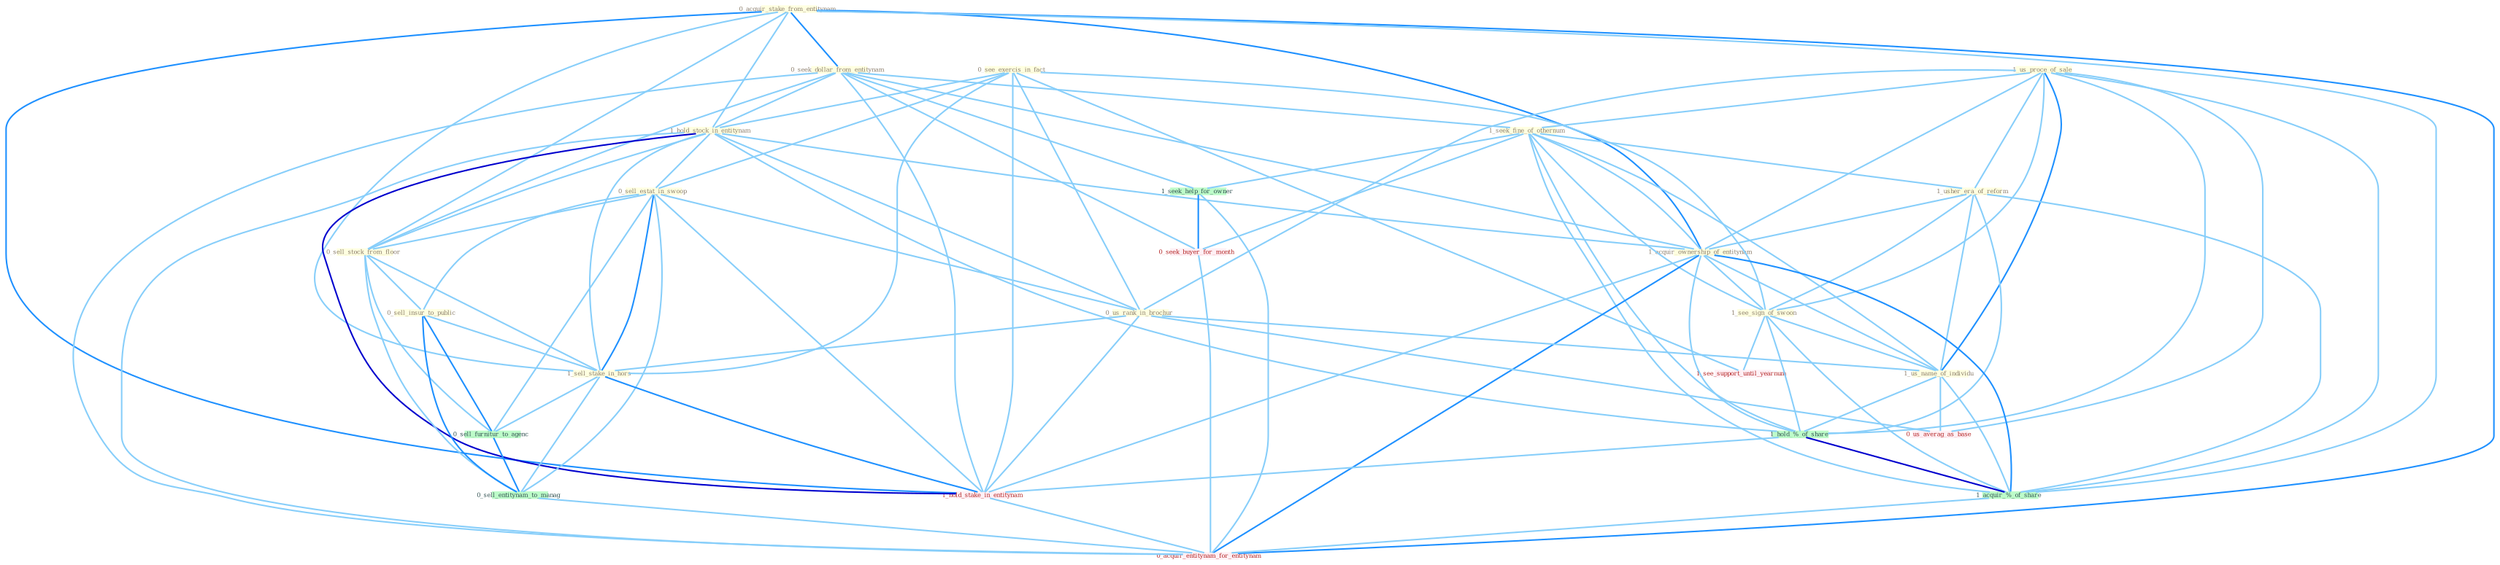 Graph G{ 
    node
    [shape=polygon,style=filled,width=.5,height=.06,color="#BDFCC9",fixedsize=true,fontsize=4,
    fontcolor="#2f4f4f"];
    {node
    [color="#ffffe0", fontcolor="#8b7d6b"] "0_acquir_stake_from_entitynam " "0_see_exercis_in_fact " "0_seek_dollar_from_entitynam " "1_hold_stock_in_entitynam " "1_us_proce_of_sale " "0_sell_estat_in_swoop " "1_seek_fine_of_othernum " "1_usher_era_of_reform " "1_acquir_ownership_of_entitynam " "0_sell_stock_from_floor " "0_us_rank_in_brochur " "1_see_sign_of_swoon " "0_sell_insur_to_public " "1_us_name_of_individu " "1_sell_stake_in_hors "}
{node [color="#fff0f5", fontcolor="#b22222"] "1_hold_stake_in_entitynam " "0_seek_buyer_for_month " "1_see_support_until_yearnum " "0_us_averag_as_base " "0_acquir_entitynam_for_entitynam "}
edge [color="#B0E2FF"];

	"0_acquir_stake_from_entitynam " -- "0_seek_dollar_from_entitynam " [w="2", color="#1e90ff" , len=0.8];
	"0_acquir_stake_from_entitynam " -- "1_hold_stock_in_entitynam " [w="1", color="#87cefa" ];
	"0_acquir_stake_from_entitynam " -- "1_acquir_ownership_of_entitynam " [w="2", color="#1e90ff" , len=0.8];
	"0_acquir_stake_from_entitynam " -- "0_sell_stock_from_floor " [w="1", color="#87cefa" ];
	"0_acquir_stake_from_entitynam " -- "1_sell_stake_in_hors " [w="1", color="#87cefa" ];
	"0_acquir_stake_from_entitynam " -- "1_hold_stake_in_entitynam " [w="2", color="#1e90ff" , len=0.8];
	"0_acquir_stake_from_entitynam " -- "1_acquir_%_of_share " [w="1", color="#87cefa" ];
	"0_acquir_stake_from_entitynam " -- "0_acquir_entitynam_for_entitynam " [w="2", color="#1e90ff" , len=0.8];
	"0_see_exercis_in_fact " -- "1_hold_stock_in_entitynam " [w="1", color="#87cefa" ];
	"0_see_exercis_in_fact " -- "0_sell_estat_in_swoop " [w="1", color="#87cefa" ];
	"0_see_exercis_in_fact " -- "0_us_rank_in_brochur " [w="1", color="#87cefa" ];
	"0_see_exercis_in_fact " -- "1_see_sign_of_swoon " [w="1", color="#87cefa" ];
	"0_see_exercis_in_fact " -- "1_sell_stake_in_hors " [w="1", color="#87cefa" ];
	"0_see_exercis_in_fact " -- "1_hold_stake_in_entitynam " [w="1", color="#87cefa" ];
	"0_see_exercis_in_fact " -- "1_see_support_until_yearnum " [w="1", color="#87cefa" ];
	"0_seek_dollar_from_entitynam " -- "1_hold_stock_in_entitynam " [w="1", color="#87cefa" ];
	"0_seek_dollar_from_entitynam " -- "1_seek_fine_of_othernum " [w="1", color="#87cefa" ];
	"0_seek_dollar_from_entitynam " -- "1_acquir_ownership_of_entitynam " [w="1", color="#87cefa" ];
	"0_seek_dollar_from_entitynam " -- "0_sell_stock_from_floor " [w="1", color="#87cefa" ];
	"0_seek_dollar_from_entitynam " -- "1_hold_stake_in_entitynam " [w="1", color="#87cefa" ];
	"0_seek_dollar_from_entitynam " -- "1_seek_help_for_owner " [w="1", color="#87cefa" ];
	"0_seek_dollar_from_entitynam " -- "0_seek_buyer_for_month " [w="1", color="#87cefa" ];
	"0_seek_dollar_from_entitynam " -- "0_acquir_entitynam_for_entitynam " [w="1", color="#87cefa" ];
	"1_hold_stock_in_entitynam " -- "0_sell_estat_in_swoop " [w="1", color="#87cefa" ];
	"1_hold_stock_in_entitynam " -- "1_acquir_ownership_of_entitynam " [w="1", color="#87cefa" ];
	"1_hold_stock_in_entitynam " -- "0_sell_stock_from_floor " [w="1", color="#87cefa" ];
	"1_hold_stock_in_entitynam " -- "0_us_rank_in_brochur " [w="1", color="#87cefa" ];
	"1_hold_stock_in_entitynam " -- "1_sell_stake_in_hors " [w="1", color="#87cefa" ];
	"1_hold_stock_in_entitynam " -- "1_hold_%_of_share " [w="1", color="#87cefa" ];
	"1_hold_stock_in_entitynam " -- "1_hold_stake_in_entitynam " [w="3", color="#0000cd" , len=0.6];
	"1_hold_stock_in_entitynam " -- "0_acquir_entitynam_for_entitynam " [w="1", color="#87cefa" ];
	"1_us_proce_of_sale " -- "1_seek_fine_of_othernum " [w="1", color="#87cefa" ];
	"1_us_proce_of_sale " -- "1_usher_era_of_reform " [w="1", color="#87cefa" ];
	"1_us_proce_of_sale " -- "1_acquir_ownership_of_entitynam " [w="1", color="#87cefa" ];
	"1_us_proce_of_sale " -- "0_us_rank_in_brochur " [w="1", color="#87cefa" ];
	"1_us_proce_of_sale " -- "1_see_sign_of_swoon " [w="1", color="#87cefa" ];
	"1_us_proce_of_sale " -- "1_us_name_of_individu " [w="2", color="#1e90ff" , len=0.8];
	"1_us_proce_of_sale " -- "1_hold_%_of_share " [w="1", color="#87cefa" ];
	"1_us_proce_of_sale " -- "1_acquir_%_of_share " [w="1", color="#87cefa" ];
	"1_us_proce_of_sale " -- "0_us_averag_as_base " [w="1", color="#87cefa" ];
	"0_sell_estat_in_swoop " -- "0_sell_stock_from_floor " [w="1", color="#87cefa" ];
	"0_sell_estat_in_swoop " -- "0_us_rank_in_brochur " [w="1", color="#87cefa" ];
	"0_sell_estat_in_swoop " -- "0_sell_insur_to_public " [w="1", color="#87cefa" ];
	"0_sell_estat_in_swoop " -- "1_sell_stake_in_hors " [w="2", color="#1e90ff" , len=0.8];
	"0_sell_estat_in_swoop " -- "1_hold_stake_in_entitynam " [w="1", color="#87cefa" ];
	"0_sell_estat_in_swoop " -- "0_sell_furnitur_to_agenc " [w="1", color="#87cefa" ];
	"0_sell_estat_in_swoop " -- "0_sell_entitynam_to_manag " [w="1", color="#87cefa" ];
	"1_seek_fine_of_othernum " -- "1_usher_era_of_reform " [w="1", color="#87cefa" ];
	"1_seek_fine_of_othernum " -- "1_acquir_ownership_of_entitynam " [w="1", color="#87cefa" ];
	"1_seek_fine_of_othernum " -- "1_see_sign_of_swoon " [w="1", color="#87cefa" ];
	"1_seek_fine_of_othernum " -- "1_us_name_of_individu " [w="1", color="#87cefa" ];
	"1_seek_fine_of_othernum " -- "1_hold_%_of_share " [w="1", color="#87cefa" ];
	"1_seek_fine_of_othernum " -- "1_seek_help_for_owner " [w="1", color="#87cefa" ];
	"1_seek_fine_of_othernum " -- "0_seek_buyer_for_month " [w="1", color="#87cefa" ];
	"1_seek_fine_of_othernum " -- "1_acquir_%_of_share " [w="1", color="#87cefa" ];
	"1_usher_era_of_reform " -- "1_acquir_ownership_of_entitynam " [w="1", color="#87cefa" ];
	"1_usher_era_of_reform " -- "1_see_sign_of_swoon " [w="1", color="#87cefa" ];
	"1_usher_era_of_reform " -- "1_us_name_of_individu " [w="1", color="#87cefa" ];
	"1_usher_era_of_reform " -- "1_hold_%_of_share " [w="1", color="#87cefa" ];
	"1_usher_era_of_reform " -- "1_acquir_%_of_share " [w="1", color="#87cefa" ];
	"1_acquir_ownership_of_entitynam " -- "1_see_sign_of_swoon " [w="1", color="#87cefa" ];
	"1_acquir_ownership_of_entitynam " -- "1_us_name_of_individu " [w="1", color="#87cefa" ];
	"1_acquir_ownership_of_entitynam " -- "1_hold_%_of_share " [w="1", color="#87cefa" ];
	"1_acquir_ownership_of_entitynam " -- "1_hold_stake_in_entitynam " [w="1", color="#87cefa" ];
	"1_acquir_ownership_of_entitynam " -- "1_acquir_%_of_share " [w="2", color="#1e90ff" , len=0.8];
	"1_acquir_ownership_of_entitynam " -- "0_acquir_entitynam_for_entitynam " [w="2", color="#1e90ff" , len=0.8];
	"0_sell_stock_from_floor " -- "0_sell_insur_to_public " [w="1", color="#87cefa" ];
	"0_sell_stock_from_floor " -- "1_sell_stake_in_hors " [w="1", color="#87cefa" ];
	"0_sell_stock_from_floor " -- "0_sell_furnitur_to_agenc " [w="1", color="#87cefa" ];
	"0_sell_stock_from_floor " -- "0_sell_entitynam_to_manag " [w="1", color="#87cefa" ];
	"0_us_rank_in_brochur " -- "1_us_name_of_individu " [w="1", color="#87cefa" ];
	"0_us_rank_in_brochur " -- "1_sell_stake_in_hors " [w="1", color="#87cefa" ];
	"0_us_rank_in_brochur " -- "1_hold_stake_in_entitynam " [w="1", color="#87cefa" ];
	"0_us_rank_in_brochur " -- "0_us_averag_as_base " [w="1", color="#87cefa" ];
	"1_see_sign_of_swoon " -- "1_us_name_of_individu " [w="1", color="#87cefa" ];
	"1_see_sign_of_swoon " -- "1_hold_%_of_share " [w="1", color="#87cefa" ];
	"1_see_sign_of_swoon " -- "1_acquir_%_of_share " [w="1", color="#87cefa" ];
	"1_see_sign_of_swoon " -- "1_see_support_until_yearnum " [w="1", color="#87cefa" ];
	"0_sell_insur_to_public " -- "1_sell_stake_in_hors " [w="1", color="#87cefa" ];
	"0_sell_insur_to_public " -- "0_sell_furnitur_to_agenc " [w="2", color="#1e90ff" , len=0.8];
	"0_sell_insur_to_public " -- "0_sell_entitynam_to_manag " [w="2", color="#1e90ff" , len=0.8];
	"1_us_name_of_individu " -- "1_hold_%_of_share " [w="1", color="#87cefa" ];
	"1_us_name_of_individu " -- "1_acquir_%_of_share " [w="1", color="#87cefa" ];
	"1_us_name_of_individu " -- "0_us_averag_as_base " [w="1", color="#87cefa" ];
	"1_sell_stake_in_hors " -- "1_hold_stake_in_entitynam " [w="2", color="#1e90ff" , len=0.8];
	"1_sell_stake_in_hors " -- "0_sell_furnitur_to_agenc " [w="1", color="#87cefa" ];
	"1_sell_stake_in_hors " -- "0_sell_entitynam_to_manag " [w="1", color="#87cefa" ];
	"1_hold_%_of_share " -- "1_hold_stake_in_entitynam " [w="1", color="#87cefa" ];
	"1_hold_%_of_share " -- "1_acquir_%_of_share " [w="3", color="#0000cd" , len=0.6];
	"1_hold_stake_in_entitynam " -- "0_acquir_entitynam_for_entitynam " [w="1", color="#87cefa" ];
	"1_seek_help_for_owner " -- "0_seek_buyer_for_month " [w="2", color="#1e90ff" , len=0.8];
	"1_seek_help_for_owner " -- "0_acquir_entitynam_for_entitynam " [w="1", color="#87cefa" ];
	"0_seek_buyer_for_month " -- "0_acquir_entitynam_for_entitynam " [w="1", color="#87cefa" ];
	"1_acquir_%_of_share " -- "0_acquir_entitynam_for_entitynam " [w="1", color="#87cefa" ];
	"0_sell_furnitur_to_agenc " -- "0_sell_entitynam_to_manag " [w="2", color="#1e90ff" , len=0.8];
	"0_sell_entitynam_to_manag " -- "0_acquir_entitynam_for_entitynam " [w="1", color="#87cefa" ];
}